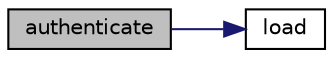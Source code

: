 digraph "authenticate"
{
  edge [fontname="Helvetica",fontsize="10",labelfontname="Helvetica",labelfontsize="10"];
  node [fontname="Helvetica",fontsize="10",shape=record];
  rankdir="LR";
  Node1 [label="authenticate",height=0.2,width=0.4,color="black", fillcolor="grey75", style="filled" fontcolor="black"];
  Node1 -> Node2 [color="midnightblue",fontsize="10",style="solid"];
  Node2 [label="load",height=0.2,width=0.4,color="black", fillcolor="white", style="filled",URL="$class_user.html#a7160b09d9d37ede69811a66dc9e4f272"];
}
